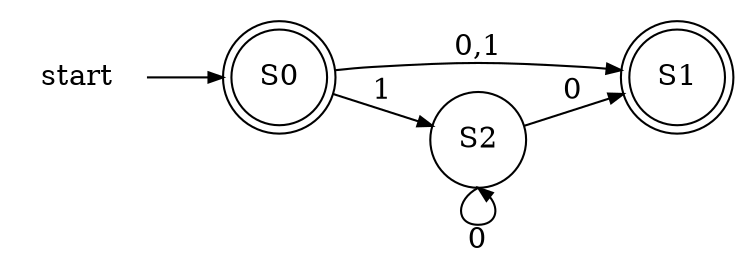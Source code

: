 digraph finite_state_machine {
// 	fontname="Helvetica,Arial,sans-serif"
// 	node [fontname="Helvetica,Arial,sans-serif"]
// 	edge [fontname="Helvetica,Arial,sans-serif"]
    //layout="neato"
	rankdir=LR;
	node [shape = doublecircle]; S0; S1;
	node [shape = circle];
	start [color="white"]
	start->S0 [arrowsize=0.7, len=2]
	S0 -> S1 [label = "0,1", arrowsize=0.7, len=2];
	S2 -> S1 [label = "0", arrowsize=0.7, len=2];
	S0 -> S2 [label = "1", arrowsize=0.7, len=2];
	S2:s -> S2:s [label = "0", arrowsize=0.7, len=2];
}
